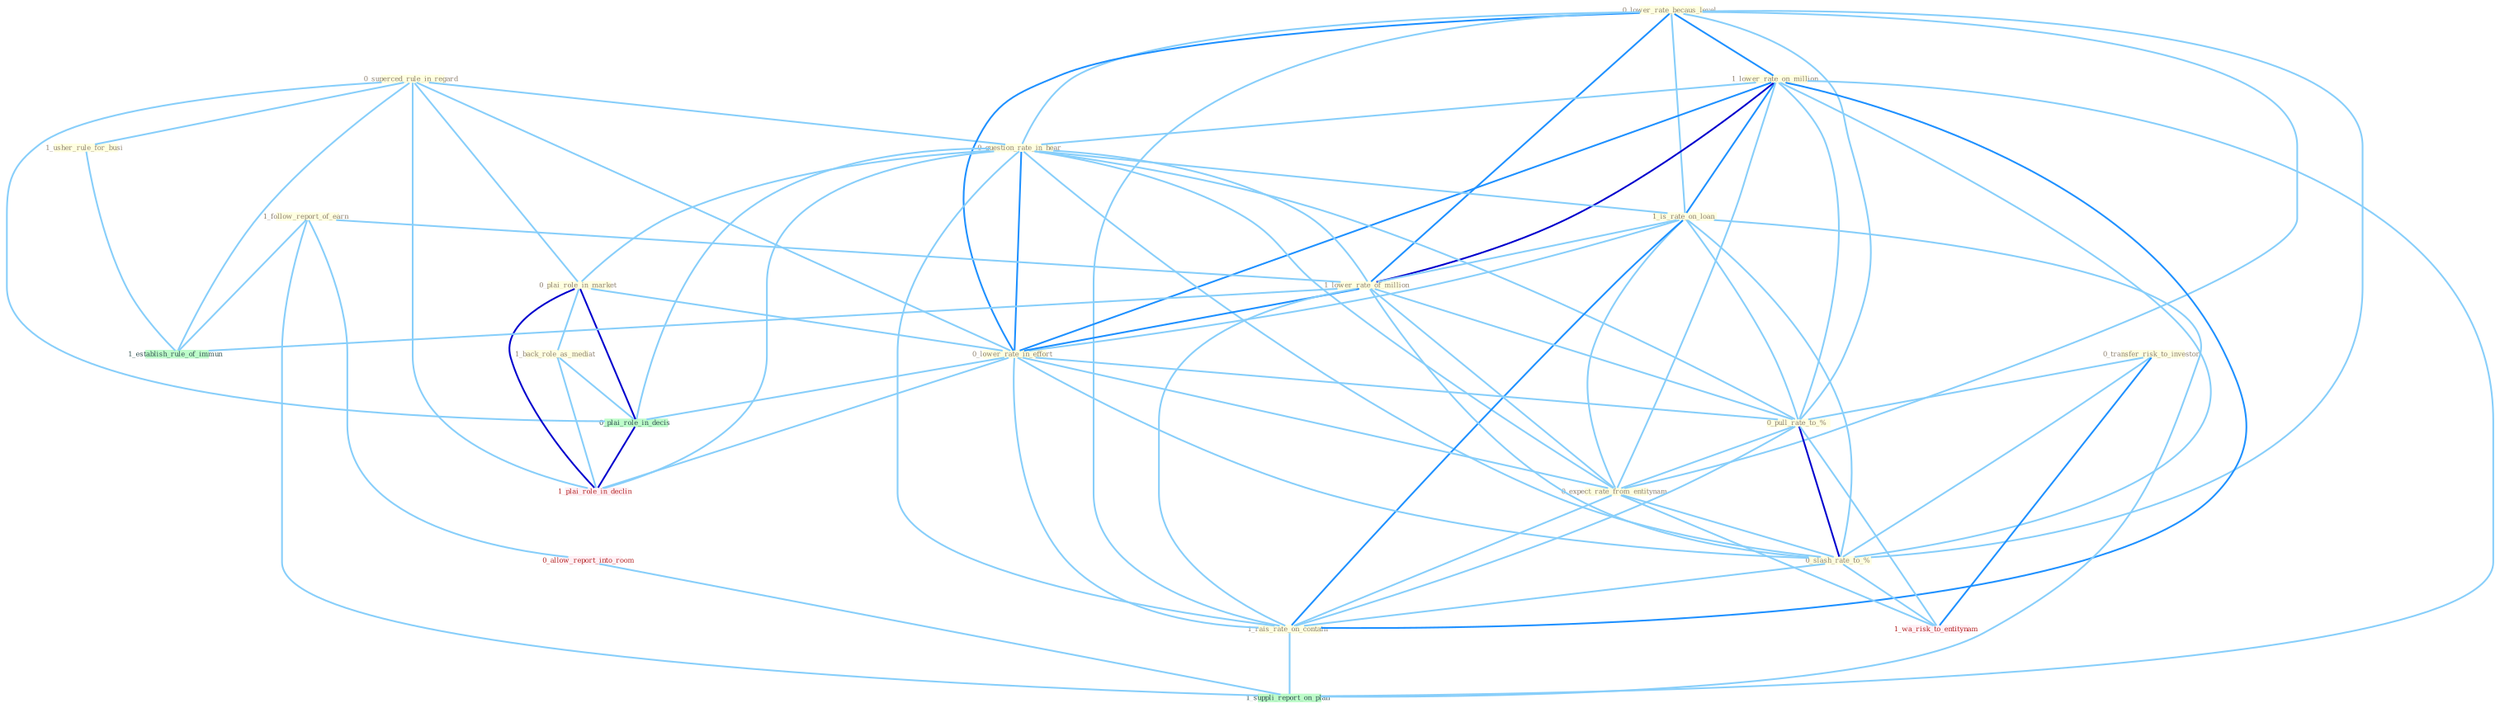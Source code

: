 Graph G{ 
    node
    [shape=polygon,style=filled,width=.5,height=.06,color="#BDFCC9",fixedsize=true,fontsize=4,
    fontcolor="#2f4f4f"];
    {node
    [color="#ffffe0", fontcolor="#8b7d6b"] "0_superced_rule_in_regard " "0_lower_rate_becaus_level " "1_lower_rate_on_million " "0_question_rate_in_hear " "1_follow_report_of_earn " "1_is_rate_on_loan " "0_plai_role_in_market " "1_usher_rule_for_busi " "0_transfer_risk_to_investor " "1_back_role_as_mediat " "1_lower_rate_of_million " "0_lower_rate_in_effort " "0_pull_rate_to_% " "0_expect_rate_from_entitynam " "0_slash_rate_to_% " "1_rais_rate_on_contain "}
{node [color="#fff0f5", fontcolor="#b22222"] "1_wa_risk_to_entitynam " "1_plai_role_in_declin " "0_allow_report_into_room "}
edge [color="#B0E2FF"];

	"0_superced_rule_in_regard " -- "0_question_rate_in_hear " [w="1", color="#87cefa" ];
	"0_superced_rule_in_regard " -- "0_plai_role_in_market " [w="1", color="#87cefa" ];
	"0_superced_rule_in_regard " -- "1_usher_rule_for_busi " [w="1", color="#87cefa" ];
	"0_superced_rule_in_regard " -- "0_lower_rate_in_effort " [w="1", color="#87cefa" ];
	"0_superced_rule_in_regard " -- "0_plai_role_in_decis " [w="1", color="#87cefa" ];
	"0_superced_rule_in_regard " -- "1_establish_rule_of_immun " [w="1", color="#87cefa" ];
	"0_superced_rule_in_regard " -- "1_plai_role_in_declin " [w="1", color="#87cefa" ];
	"0_lower_rate_becaus_level " -- "1_lower_rate_on_million " [w="2", color="#1e90ff" , len=0.8];
	"0_lower_rate_becaus_level " -- "0_question_rate_in_hear " [w="1", color="#87cefa" ];
	"0_lower_rate_becaus_level " -- "1_is_rate_on_loan " [w="1", color="#87cefa" ];
	"0_lower_rate_becaus_level " -- "1_lower_rate_of_million " [w="2", color="#1e90ff" , len=0.8];
	"0_lower_rate_becaus_level " -- "0_lower_rate_in_effort " [w="2", color="#1e90ff" , len=0.8];
	"0_lower_rate_becaus_level " -- "0_pull_rate_to_% " [w="1", color="#87cefa" ];
	"0_lower_rate_becaus_level " -- "0_expect_rate_from_entitynam " [w="1", color="#87cefa" ];
	"0_lower_rate_becaus_level " -- "0_slash_rate_to_% " [w="1", color="#87cefa" ];
	"0_lower_rate_becaus_level " -- "1_rais_rate_on_contain " [w="1", color="#87cefa" ];
	"1_lower_rate_on_million " -- "0_question_rate_in_hear " [w="1", color="#87cefa" ];
	"1_lower_rate_on_million " -- "1_is_rate_on_loan " [w="2", color="#1e90ff" , len=0.8];
	"1_lower_rate_on_million " -- "1_lower_rate_of_million " [w="3", color="#0000cd" , len=0.6];
	"1_lower_rate_on_million " -- "0_lower_rate_in_effort " [w="2", color="#1e90ff" , len=0.8];
	"1_lower_rate_on_million " -- "0_pull_rate_to_% " [w="1", color="#87cefa" ];
	"1_lower_rate_on_million " -- "0_expect_rate_from_entitynam " [w="1", color="#87cefa" ];
	"1_lower_rate_on_million " -- "0_slash_rate_to_% " [w="1", color="#87cefa" ];
	"1_lower_rate_on_million " -- "1_rais_rate_on_contain " [w="2", color="#1e90ff" , len=0.8];
	"1_lower_rate_on_million " -- "1_suppli_report_on_plan " [w="1", color="#87cefa" ];
	"0_question_rate_in_hear " -- "1_is_rate_on_loan " [w="1", color="#87cefa" ];
	"0_question_rate_in_hear " -- "0_plai_role_in_market " [w="1", color="#87cefa" ];
	"0_question_rate_in_hear " -- "1_lower_rate_of_million " [w="1", color="#87cefa" ];
	"0_question_rate_in_hear " -- "0_lower_rate_in_effort " [w="2", color="#1e90ff" , len=0.8];
	"0_question_rate_in_hear " -- "0_pull_rate_to_% " [w="1", color="#87cefa" ];
	"0_question_rate_in_hear " -- "0_expect_rate_from_entitynam " [w="1", color="#87cefa" ];
	"0_question_rate_in_hear " -- "0_slash_rate_to_% " [w="1", color="#87cefa" ];
	"0_question_rate_in_hear " -- "1_rais_rate_on_contain " [w="1", color="#87cefa" ];
	"0_question_rate_in_hear " -- "0_plai_role_in_decis " [w="1", color="#87cefa" ];
	"0_question_rate_in_hear " -- "1_plai_role_in_declin " [w="1", color="#87cefa" ];
	"1_follow_report_of_earn " -- "1_lower_rate_of_million " [w="1", color="#87cefa" ];
	"1_follow_report_of_earn " -- "1_establish_rule_of_immun " [w="1", color="#87cefa" ];
	"1_follow_report_of_earn " -- "0_allow_report_into_room " [w="1", color="#87cefa" ];
	"1_follow_report_of_earn " -- "1_suppli_report_on_plan " [w="1", color="#87cefa" ];
	"1_is_rate_on_loan " -- "1_lower_rate_of_million " [w="1", color="#87cefa" ];
	"1_is_rate_on_loan " -- "0_lower_rate_in_effort " [w="1", color="#87cefa" ];
	"1_is_rate_on_loan " -- "0_pull_rate_to_% " [w="1", color="#87cefa" ];
	"1_is_rate_on_loan " -- "0_expect_rate_from_entitynam " [w="1", color="#87cefa" ];
	"1_is_rate_on_loan " -- "0_slash_rate_to_% " [w="1", color="#87cefa" ];
	"1_is_rate_on_loan " -- "1_rais_rate_on_contain " [w="2", color="#1e90ff" , len=0.8];
	"1_is_rate_on_loan " -- "1_suppli_report_on_plan " [w="1", color="#87cefa" ];
	"0_plai_role_in_market " -- "1_back_role_as_mediat " [w="1", color="#87cefa" ];
	"0_plai_role_in_market " -- "0_lower_rate_in_effort " [w="1", color="#87cefa" ];
	"0_plai_role_in_market " -- "0_plai_role_in_decis " [w="3", color="#0000cd" , len=0.6];
	"0_plai_role_in_market " -- "1_plai_role_in_declin " [w="3", color="#0000cd" , len=0.6];
	"1_usher_rule_for_busi " -- "1_establish_rule_of_immun " [w="1", color="#87cefa" ];
	"0_transfer_risk_to_investor " -- "0_pull_rate_to_% " [w="1", color="#87cefa" ];
	"0_transfer_risk_to_investor " -- "0_slash_rate_to_% " [w="1", color="#87cefa" ];
	"0_transfer_risk_to_investor " -- "1_wa_risk_to_entitynam " [w="2", color="#1e90ff" , len=0.8];
	"1_back_role_as_mediat " -- "0_plai_role_in_decis " [w="1", color="#87cefa" ];
	"1_back_role_as_mediat " -- "1_plai_role_in_declin " [w="1", color="#87cefa" ];
	"1_lower_rate_of_million " -- "0_lower_rate_in_effort " [w="2", color="#1e90ff" , len=0.8];
	"1_lower_rate_of_million " -- "0_pull_rate_to_% " [w="1", color="#87cefa" ];
	"1_lower_rate_of_million " -- "0_expect_rate_from_entitynam " [w="1", color="#87cefa" ];
	"1_lower_rate_of_million " -- "0_slash_rate_to_% " [w="1", color="#87cefa" ];
	"1_lower_rate_of_million " -- "1_rais_rate_on_contain " [w="1", color="#87cefa" ];
	"1_lower_rate_of_million " -- "1_establish_rule_of_immun " [w="1", color="#87cefa" ];
	"0_lower_rate_in_effort " -- "0_pull_rate_to_% " [w="1", color="#87cefa" ];
	"0_lower_rate_in_effort " -- "0_expect_rate_from_entitynam " [w="1", color="#87cefa" ];
	"0_lower_rate_in_effort " -- "0_slash_rate_to_% " [w="1", color="#87cefa" ];
	"0_lower_rate_in_effort " -- "1_rais_rate_on_contain " [w="1", color="#87cefa" ];
	"0_lower_rate_in_effort " -- "0_plai_role_in_decis " [w="1", color="#87cefa" ];
	"0_lower_rate_in_effort " -- "1_plai_role_in_declin " [w="1", color="#87cefa" ];
	"0_pull_rate_to_% " -- "0_expect_rate_from_entitynam " [w="1", color="#87cefa" ];
	"0_pull_rate_to_% " -- "0_slash_rate_to_% " [w="3", color="#0000cd" , len=0.6];
	"0_pull_rate_to_% " -- "1_rais_rate_on_contain " [w="1", color="#87cefa" ];
	"0_pull_rate_to_% " -- "1_wa_risk_to_entitynam " [w="1", color="#87cefa" ];
	"0_expect_rate_from_entitynam " -- "0_slash_rate_to_% " [w="1", color="#87cefa" ];
	"0_expect_rate_from_entitynam " -- "1_rais_rate_on_contain " [w="1", color="#87cefa" ];
	"0_expect_rate_from_entitynam " -- "1_wa_risk_to_entitynam " [w="1", color="#87cefa" ];
	"0_slash_rate_to_% " -- "1_rais_rate_on_contain " [w="1", color="#87cefa" ];
	"0_slash_rate_to_% " -- "1_wa_risk_to_entitynam " [w="1", color="#87cefa" ];
	"1_rais_rate_on_contain " -- "1_suppli_report_on_plan " [w="1", color="#87cefa" ];
	"0_plai_role_in_decis " -- "1_plai_role_in_declin " [w="3", color="#0000cd" , len=0.6];
	"0_allow_report_into_room " -- "1_suppli_report_on_plan " [w="1", color="#87cefa" ];
}